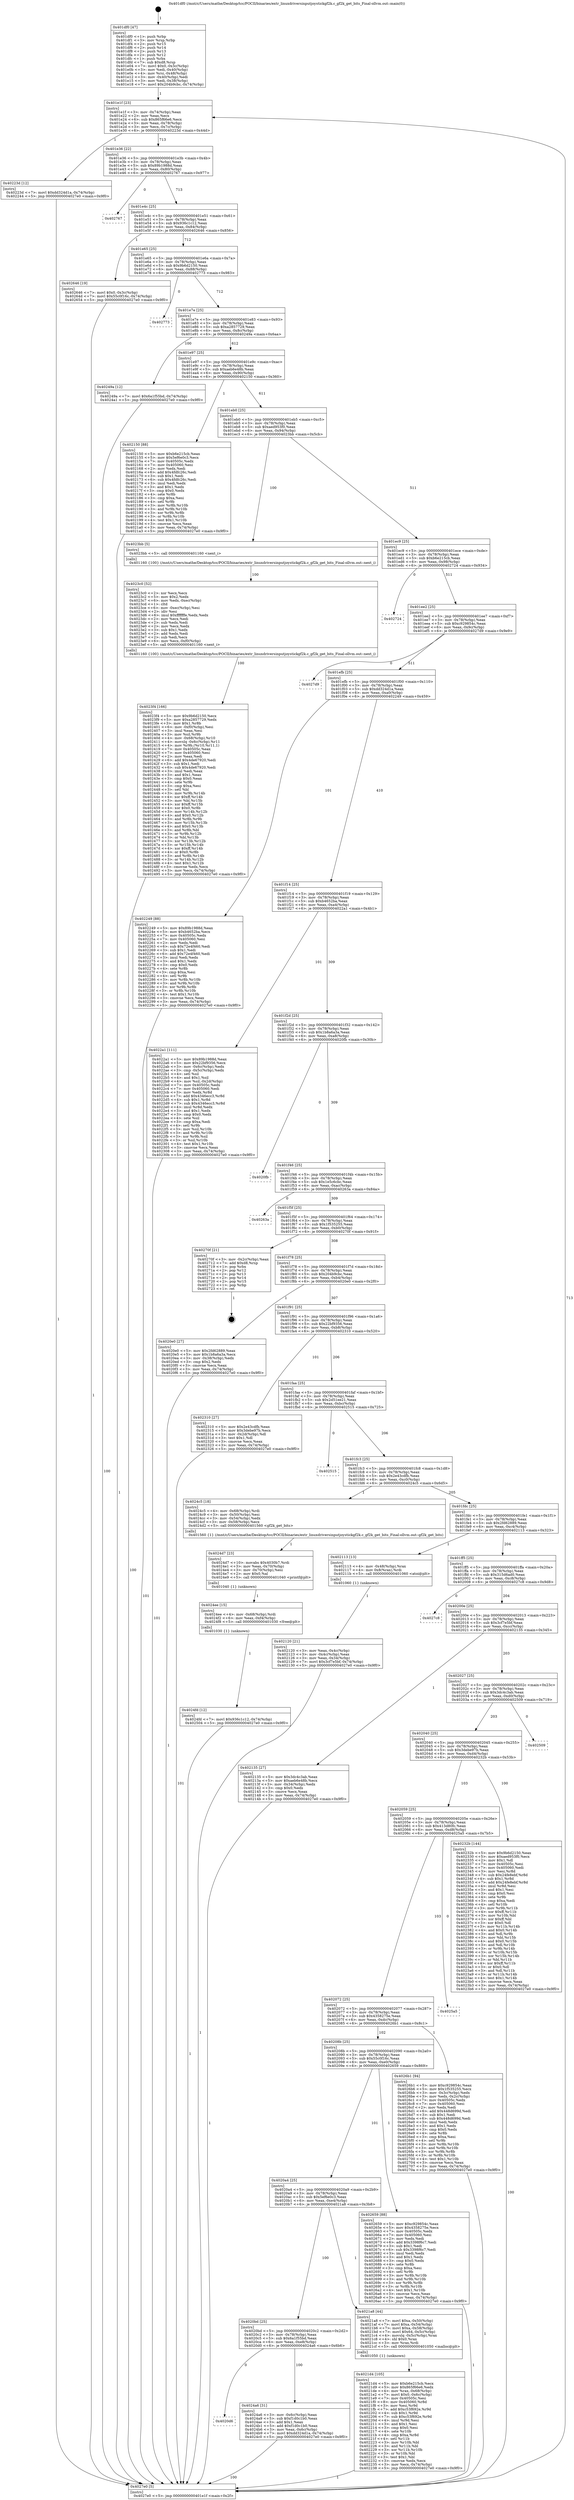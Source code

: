 digraph "0x401df0" {
  label = "0x401df0 (/mnt/c/Users/mathe/Desktop/tcc/POCII/binaries/extr_linuxdriversinputjoystickgf2k.c_gf2k_get_bits_Final-ollvm.out::main(0))"
  labelloc = "t"
  node[shape=record]

  Entry [label="",width=0.3,height=0.3,shape=circle,fillcolor=black,style=filled]
  "0x401e1f" [label="{
     0x401e1f [23]\l
     | [instrs]\l
     &nbsp;&nbsp;0x401e1f \<+3\>: mov -0x74(%rbp),%eax\l
     &nbsp;&nbsp;0x401e22 \<+2\>: mov %eax,%ecx\l
     &nbsp;&nbsp;0x401e24 \<+6\>: sub $0x865f66e6,%ecx\l
     &nbsp;&nbsp;0x401e2a \<+3\>: mov %eax,-0x78(%rbp)\l
     &nbsp;&nbsp;0x401e2d \<+3\>: mov %ecx,-0x7c(%rbp)\l
     &nbsp;&nbsp;0x401e30 \<+6\>: je 000000000040223d \<main+0x44d\>\l
  }"]
  "0x40223d" [label="{
     0x40223d [12]\l
     | [instrs]\l
     &nbsp;&nbsp;0x40223d \<+7\>: movl $0xdd324d1a,-0x74(%rbp)\l
     &nbsp;&nbsp;0x402244 \<+5\>: jmp 00000000004027e0 \<main+0x9f0\>\l
  }"]
  "0x401e36" [label="{
     0x401e36 [22]\l
     | [instrs]\l
     &nbsp;&nbsp;0x401e36 \<+5\>: jmp 0000000000401e3b \<main+0x4b\>\l
     &nbsp;&nbsp;0x401e3b \<+3\>: mov -0x78(%rbp),%eax\l
     &nbsp;&nbsp;0x401e3e \<+5\>: sub $0x89b1988d,%eax\l
     &nbsp;&nbsp;0x401e43 \<+3\>: mov %eax,-0x80(%rbp)\l
     &nbsp;&nbsp;0x401e46 \<+6\>: je 0000000000402767 \<main+0x977\>\l
  }"]
  Exit [label="",width=0.3,height=0.3,shape=circle,fillcolor=black,style=filled,peripheries=2]
  "0x402767" [label="{
     0x402767\l
  }", style=dashed]
  "0x401e4c" [label="{
     0x401e4c [25]\l
     | [instrs]\l
     &nbsp;&nbsp;0x401e4c \<+5\>: jmp 0000000000401e51 \<main+0x61\>\l
     &nbsp;&nbsp;0x401e51 \<+3\>: mov -0x78(%rbp),%eax\l
     &nbsp;&nbsp;0x401e54 \<+5\>: sub $0x936c1c12,%eax\l
     &nbsp;&nbsp;0x401e59 \<+6\>: mov %eax,-0x84(%rbp)\l
     &nbsp;&nbsp;0x401e5f \<+6\>: je 0000000000402646 \<main+0x856\>\l
  }"]
  "0x4024fd" [label="{
     0x4024fd [12]\l
     | [instrs]\l
     &nbsp;&nbsp;0x4024fd \<+7\>: movl $0x936c1c12,-0x74(%rbp)\l
     &nbsp;&nbsp;0x402504 \<+5\>: jmp 00000000004027e0 \<main+0x9f0\>\l
  }"]
  "0x402646" [label="{
     0x402646 [19]\l
     | [instrs]\l
     &nbsp;&nbsp;0x402646 \<+7\>: movl $0x0,-0x3c(%rbp)\l
     &nbsp;&nbsp;0x40264d \<+7\>: movl $0x55c0f16c,-0x74(%rbp)\l
     &nbsp;&nbsp;0x402654 \<+5\>: jmp 00000000004027e0 \<main+0x9f0\>\l
  }"]
  "0x401e65" [label="{
     0x401e65 [25]\l
     | [instrs]\l
     &nbsp;&nbsp;0x401e65 \<+5\>: jmp 0000000000401e6a \<main+0x7a\>\l
     &nbsp;&nbsp;0x401e6a \<+3\>: mov -0x78(%rbp),%eax\l
     &nbsp;&nbsp;0x401e6d \<+5\>: sub $0x9b6d2150,%eax\l
     &nbsp;&nbsp;0x401e72 \<+6\>: mov %eax,-0x88(%rbp)\l
     &nbsp;&nbsp;0x401e78 \<+6\>: je 0000000000402773 \<main+0x983\>\l
  }"]
  "0x4024ee" [label="{
     0x4024ee [15]\l
     | [instrs]\l
     &nbsp;&nbsp;0x4024ee \<+4\>: mov -0x68(%rbp),%rdi\l
     &nbsp;&nbsp;0x4024f2 \<+6\>: mov %eax,-0xf4(%rbp)\l
     &nbsp;&nbsp;0x4024f8 \<+5\>: call 0000000000401030 \<free@plt\>\l
     | [calls]\l
     &nbsp;&nbsp;0x401030 \{1\} (unknown)\l
  }"]
  "0x402773" [label="{
     0x402773\l
  }", style=dashed]
  "0x401e7e" [label="{
     0x401e7e [25]\l
     | [instrs]\l
     &nbsp;&nbsp;0x401e7e \<+5\>: jmp 0000000000401e83 \<main+0x93\>\l
     &nbsp;&nbsp;0x401e83 \<+3\>: mov -0x78(%rbp),%eax\l
     &nbsp;&nbsp;0x401e86 \<+5\>: sub $0xa2857729,%eax\l
     &nbsp;&nbsp;0x401e8b \<+6\>: mov %eax,-0x8c(%rbp)\l
     &nbsp;&nbsp;0x401e91 \<+6\>: je 000000000040249a \<main+0x6aa\>\l
  }"]
  "0x4024d7" [label="{
     0x4024d7 [23]\l
     | [instrs]\l
     &nbsp;&nbsp;0x4024d7 \<+10\>: movabs $0x4030b7,%rdi\l
     &nbsp;&nbsp;0x4024e1 \<+3\>: mov %eax,-0x70(%rbp)\l
     &nbsp;&nbsp;0x4024e4 \<+3\>: mov -0x70(%rbp),%esi\l
     &nbsp;&nbsp;0x4024e7 \<+2\>: mov $0x0,%al\l
     &nbsp;&nbsp;0x4024e9 \<+5\>: call 0000000000401040 \<printf@plt\>\l
     | [calls]\l
     &nbsp;&nbsp;0x401040 \{1\} (unknown)\l
  }"]
  "0x40249a" [label="{
     0x40249a [12]\l
     | [instrs]\l
     &nbsp;&nbsp;0x40249a \<+7\>: movl $0x6a1f55bd,-0x74(%rbp)\l
     &nbsp;&nbsp;0x4024a1 \<+5\>: jmp 00000000004027e0 \<main+0x9f0\>\l
  }"]
  "0x401e97" [label="{
     0x401e97 [25]\l
     | [instrs]\l
     &nbsp;&nbsp;0x401e97 \<+5\>: jmp 0000000000401e9c \<main+0xac\>\l
     &nbsp;&nbsp;0x401e9c \<+3\>: mov -0x78(%rbp),%eax\l
     &nbsp;&nbsp;0x401e9f \<+5\>: sub $0xaeb6e48b,%eax\l
     &nbsp;&nbsp;0x401ea4 \<+6\>: mov %eax,-0x90(%rbp)\l
     &nbsp;&nbsp;0x401eaa \<+6\>: je 0000000000402150 \<main+0x360\>\l
  }"]
  "0x4020d6" [label="{
     0x4020d6\l
  }", style=dashed]
  "0x402150" [label="{
     0x402150 [88]\l
     | [instrs]\l
     &nbsp;&nbsp;0x402150 \<+5\>: mov $0xb6e215cb,%eax\l
     &nbsp;&nbsp;0x402155 \<+5\>: mov $0x5ef6e0c3,%ecx\l
     &nbsp;&nbsp;0x40215a \<+7\>: mov 0x40505c,%edx\l
     &nbsp;&nbsp;0x402161 \<+7\>: mov 0x405060,%esi\l
     &nbsp;&nbsp;0x402168 \<+2\>: mov %edx,%edi\l
     &nbsp;&nbsp;0x40216a \<+6\>: add $0x4fdfc26c,%edi\l
     &nbsp;&nbsp;0x402170 \<+3\>: sub $0x1,%edi\l
     &nbsp;&nbsp;0x402173 \<+6\>: sub $0x4fdfc26c,%edi\l
     &nbsp;&nbsp;0x402179 \<+3\>: imul %edi,%edx\l
     &nbsp;&nbsp;0x40217c \<+3\>: and $0x1,%edx\l
     &nbsp;&nbsp;0x40217f \<+3\>: cmp $0x0,%edx\l
     &nbsp;&nbsp;0x402182 \<+4\>: sete %r8b\l
     &nbsp;&nbsp;0x402186 \<+3\>: cmp $0xa,%esi\l
     &nbsp;&nbsp;0x402189 \<+4\>: setl %r9b\l
     &nbsp;&nbsp;0x40218d \<+3\>: mov %r8b,%r10b\l
     &nbsp;&nbsp;0x402190 \<+3\>: and %r9b,%r10b\l
     &nbsp;&nbsp;0x402193 \<+3\>: xor %r9b,%r8b\l
     &nbsp;&nbsp;0x402196 \<+3\>: or %r8b,%r10b\l
     &nbsp;&nbsp;0x402199 \<+4\>: test $0x1,%r10b\l
     &nbsp;&nbsp;0x40219d \<+3\>: cmovne %ecx,%eax\l
     &nbsp;&nbsp;0x4021a0 \<+3\>: mov %eax,-0x74(%rbp)\l
     &nbsp;&nbsp;0x4021a3 \<+5\>: jmp 00000000004027e0 \<main+0x9f0\>\l
  }"]
  "0x401eb0" [label="{
     0x401eb0 [25]\l
     | [instrs]\l
     &nbsp;&nbsp;0x401eb0 \<+5\>: jmp 0000000000401eb5 \<main+0xc5\>\l
     &nbsp;&nbsp;0x401eb5 \<+3\>: mov -0x78(%rbp),%eax\l
     &nbsp;&nbsp;0x401eb8 \<+5\>: sub $0xaed953f0,%eax\l
     &nbsp;&nbsp;0x401ebd \<+6\>: mov %eax,-0x94(%rbp)\l
     &nbsp;&nbsp;0x401ec3 \<+6\>: je 00000000004023bb \<main+0x5cb\>\l
  }"]
  "0x4024a6" [label="{
     0x4024a6 [31]\l
     | [instrs]\l
     &nbsp;&nbsp;0x4024a6 \<+3\>: mov -0x6c(%rbp),%eax\l
     &nbsp;&nbsp;0x4024a9 \<+5\>: sub $0xf1d0c1b0,%eax\l
     &nbsp;&nbsp;0x4024ae \<+3\>: add $0x1,%eax\l
     &nbsp;&nbsp;0x4024b1 \<+5\>: add $0xf1d0c1b0,%eax\l
     &nbsp;&nbsp;0x4024b6 \<+3\>: mov %eax,-0x6c(%rbp)\l
     &nbsp;&nbsp;0x4024b9 \<+7\>: movl $0xdd324d1a,-0x74(%rbp)\l
     &nbsp;&nbsp;0x4024c0 \<+5\>: jmp 00000000004027e0 \<main+0x9f0\>\l
  }"]
  "0x4023bb" [label="{
     0x4023bb [5]\l
     | [instrs]\l
     &nbsp;&nbsp;0x4023bb \<+5\>: call 0000000000401160 \<next_i\>\l
     | [calls]\l
     &nbsp;&nbsp;0x401160 \{100\} (/mnt/c/Users/mathe/Desktop/tcc/POCII/binaries/extr_linuxdriversinputjoystickgf2k.c_gf2k_get_bits_Final-ollvm.out::next_i)\l
  }"]
  "0x401ec9" [label="{
     0x401ec9 [25]\l
     | [instrs]\l
     &nbsp;&nbsp;0x401ec9 \<+5\>: jmp 0000000000401ece \<main+0xde\>\l
     &nbsp;&nbsp;0x401ece \<+3\>: mov -0x78(%rbp),%eax\l
     &nbsp;&nbsp;0x401ed1 \<+5\>: sub $0xb6e215cb,%eax\l
     &nbsp;&nbsp;0x401ed6 \<+6\>: mov %eax,-0x98(%rbp)\l
     &nbsp;&nbsp;0x401edc \<+6\>: je 0000000000402724 \<main+0x934\>\l
  }"]
  "0x4023f4" [label="{
     0x4023f4 [166]\l
     | [instrs]\l
     &nbsp;&nbsp;0x4023f4 \<+5\>: mov $0x9b6d2150,%ecx\l
     &nbsp;&nbsp;0x4023f9 \<+5\>: mov $0xa2857729,%edx\l
     &nbsp;&nbsp;0x4023fe \<+3\>: mov $0x1,%r8b\l
     &nbsp;&nbsp;0x402401 \<+6\>: mov -0xf0(%rbp),%esi\l
     &nbsp;&nbsp;0x402407 \<+3\>: imul %eax,%esi\l
     &nbsp;&nbsp;0x40240a \<+3\>: mov %sil,%r9b\l
     &nbsp;&nbsp;0x40240d \<+4\>: mov -0x68(%rbp),%r10\l
     &nbsp;&nbsp;0x402411 \<+4\>: movslq -0x6c(%rbp),%r11\l
     &nbsp;&nbsp;0x402415 \<+4\>: mov %r9b,(%r10,%r11,1)\l
     &nbsp;&nbsp;0x402419 \<+7\>: mov 0x40505c,%eax\l
     &nbsp;&nbsp;0x402420 \<+7\>: mov 0x405060,%esi\l
     &nbsp;&nbsp;0x402427 \<+2\>: mov %eax,%edi\l
     &nbsp;&nbsp;0x402429 \<+6\>: add $0x4de67920,%edi\l
     &nbsp;&nbsp;0x40242f \<+3\>: sub $0x1,%edi\l
     &nbsp;&nbsp;0x402432 \<+6\>: sub $0x4de67920,%edi\l
     &nbsp;&nbsp;0x402438 \<+3\>: imul %edi,%eax\l
     &nbsp;&nbsp;0x40243b \<+3\>: and $0x1,%eax\l
     &nbsp;&nbsp;0x40243e \<+3\>: cmp $0x0,%eax\l
     &nbsp;&nbsp;0x402441 \<+4\>: sete %r9b\l
     &nbsp;&nbsp;0x402445 \<+3\>: cmp $0xa,%esi\l
     &nbsp;&nbsp;0x402448 \<+3\>: setl %bl\l
     &nbsp;&nbsp;0x40244b \<+3\>: mov %r9b,%r14b\l
     &nbsp;&nbsp;0x40244e \<+4\>: xor $0xff,%r14b\l
     &nbsp;&nbsp;0x402452 \<+3\>: mov %bl,%r15b\l
     &nbsp;&nbsp;0x402455 \<+4\>: xor $0xff,%r15b\l
     &nbsp;&nbsp;0x402459 \<+4\>: xor $0x0,%r8b\l
     &nbsp;&nbsp;0x40245d \<+3\>: mov %r14b,%r12b\l
     &nbsp;&nbsp;0x402460 \<+4\>: and $0x0,%r12b\l
     &nbsp;&nbsp;0x402464 \<+3\>: and %r8b,%r9b\l
     &nbsp;&nbsp;0x402467 \<+3\>: mov %r15b,%r13b\l
     &nbsp;&nbsp;0x40246a \<+4\>: and $0x0,%r13b\l
     &nbsp;&nbsp;0x40246e \<+3\>: and %r8b,%bl\l
     &nbsp;&nbsp;0x402471 \<+3\>: or %r9b,%r12b\l
     &nbsp;&nbsp;0x402474 \<+3\>: or %bl,%r13b\l
     &nbsp;&nbsp;0x402477 \<+3\>: xor %r13b,%r12b\l
     &nbsp;&nbsp;0x40247a \<+3\>: or %r15b,%r14b\l
     &nbsp;&nbsp;0x40247d \<+4\>: xor $0xff,%r14b\l
     &nbsp;&nbsp;0x402481 \<+4\>: or $0x0,%r8b\l
     &nbsp;&nbsp;0x402485 \<+3\>: and %r8b,%r14b\l
     &nbsp;&nbsp;0x402488 \<+3\>: or %r14b,%r12b\l
     &nbsp;&nbsp;0x40248b \<+4\>: test $0x1,%r12b\l
     &nbsp;&nbsp;0x40248f \<+3\>: cmovne %edx,%ecx\l
     &nbsp;&nbsp;0x402492 \<+3\>: mov %ecx,-0x74(%rbp)\l
     &nbsp;&nbsp;0x402495 \<+5\>: jmp 00000000004027e0 \<main+0x9f0\>\l
  }"]
  "0x402724" [label="{
     0x402724\l
  }", style=dashed]
  "0x401ee2" [label="{
     0x401ee2 [25]\l
     | [instrs]\l
     &nbsp;&nbsp;0x401ee2 \<+5\>: jmp 0000000000401ee7 \<main+0xf7\>\l
     &nbsp;&nbsp;0x401ee7 \<+3\>: mov -0x78(%rbp),%eax\l
     &nbsp;&nbsp;0x401eea \<+5\>: sub $0xc929854c,%eax\l
     &nbsp;&nbsp;0x401eef \<+6\>: mov %eax,-0x9c(%rbp)\l
     &nbsp;&nbsp;0x401ef5 \<+6\>: je 00000000004027d9 \<main+0x9e9\>\l
  }"]
  "0x4023c0" [label="{
     0x4023c0 [52]\l
     | [instrs]\l
     &nbsp;&nbsp;0x4023c0 \<+2\>: xor %ecx,%ecx\l
     &nbsp;&nbsp;0x4023c2 \<+5\>: mov $0x2,%edx\l
     &nbsp;&nbsp;0x4023c7 \<+6\>: mov %edx,-0xec(%rbp)\l
     &nbsp;&nbsp;0x4023cd \<+1\>: cltd\l
     &nbsp;&nbsp;0x4023ce \<+6\>: mov -0xec(%rbp),%esi\l
     &nbsp;&nbsp;0x4023d4 \<+2\>: idiv %esi\l
     &nbsp;&nbsp;0x4023d6 \<+6\>: imul $0xfffffffe,%edx,%edx\l
     &nbsp;&nbsp;0x4023dc \<+2\>: mov %ecx,%edi\l
     &nbsp;&nbsp;0x4023de \<+2\>: sub %edx,%edi\l
     &nbsp;&nbsp;0x4023e0 \<+2\>: mov %ecx,%edx\l
     &nbsp;&nbsp;0x4023e2 \<+3\>: sub $0x1,%edx\l
     &nbsp;&nbsp;0x4023e5 \<+2\>: add %edx,%edi\l
     &nbsp;&nbsp;0x4023e7 \<+2\>: sub %edi,%ecx\l
     &nbsp;&nbsp;0x4023e9 \<+6\>: mov %ecx,-0xf0(%rbp)\l
     &nbsp;&nbsp;0x4023ef \<+5\>: call 0000000000401160 \<next_i\>\l
     | [calls]\l
     &nbsp;&nbsp;0x401160 \{100\} (/mnt/c/Users/mathe/Desktop/tcc/POCII/binaries/extr_linuxdriversinputjoystickgf2k.c_gf2k_get_bits_Final-ollvm.out::next_i)\l
  }"]
  "0x4027d9" [label="{
     0x4027d9\l
  }", style=dashed]
  "0x401efb" [label="{
     0x401efb [25]\l
     | [instrs]\l
     &nbsp;&nbsp;0x401efb \<+5\>: jmp 0000000000401f00 \<main+0x110\>\l
     &nbsp;&nbsp;0x401f00 \<+3\>: mov -0x78(%rbp),%eax\l
     &nbsp;&nbsp;0x401f03 \<+5\>: sub $0xdd324d1a,%eax\l
     &nbsp;&nbsp;0x401f08 \<+6\>: mov %eax,-0xa0(%rbp)\l
     &nbsp;&nbsp;0x401f0e \<+6\>: je 0000000000402249 \<main+0x459\>\l
  }"]
  "0x4021d4" [label="{
     0x4021d4 [105]\l
     | [instrs]\l
     &nbsp;&nbsp;0x4021d4 \<+5\>: mov $0xb6e215cb,%ecx\l
     &nbsp;&nbsp;0x4021d9 \<+5\>: mov $0x865f66e6,%edx\l
     &nbsp;&nbsp;0x4021de \<+4\>: mov %rax,-0x68(%rbp)\l
     &nbsp;&nbsp;0x4021e2 \<+7\>: movl $0x0,-0x6c(%rbp)\l
     &nbsp;&nbsp;0x4021e9 \<+7\>: mov 0x40505c,%esi\l
     &nbsp;&nbsp;0x4021f0 \<+8\>: mov 0x405060,%r8d\l
     &nbsp;&nbsp;0x4021f8 \<+3\>: mov %esi,%r9d\l
     &nbsp;&nbsp;0x4021fb \<+7\>: add $0xc53f692e,%r9d\l
     &nbsp;&nbsp;0x402202 \<+4\>: sub $0x1,%r9d\l
     &nbsp;&nbsp;0x402206 \<+7\>: sub $0xc53f692e,%r9d\l
     &nbsp;&nbsp;0x40220d \<+4\>: imul %r9d,%esi\l
     &nbsp;&nbsp;0x402211 \<+3\>: and $0x1,%esi\l
     &nbsp;&nbsp;0x402214 \<+3\>: cmp $0x0,%esi\l
     &nbsp;&nbsp;0x402217 \<+4\>: sete %r10b\l
     &nbsp;&nbsp;0x40221b \<+4\>: cmp $0xa,%r8d\l
     &nbsp;&nbsp;0x40221f \<+4\>: setl %r11b\l
     &nbsp;&nbsp;0x402223 \<+3\>: mov %r10b,%bl\l
     &nbsp;&nbsp;0x402226 \<+3\>: and %r11b,%bl\l
     &nbsp;&nbsp;0x402229 \<+3\>: xor %r11b,%r10b\l
     &nbsp;&nbsp;0x40222c \<+3\>: or %r10b,%bl\l
     &nbsp;&nbsp;0x40222f \<+3\>: test $0x1,%bl\l
     &nbsp;&nbsp;0x402232 \<+3\>: cmovne %edx,%ecx\l
     &nbsp;&nbsp;0x402235 \<+3\>: mov %ecx,-0x74(%rbp)\l
     &nbsp;&nbsp;0x402238 \<+5\>: jmp 00000000004027e0 \<main+0x9f0\>\l
  }"]
  "0x402249" [label="{
     0x402249 [88]\l
     | [instrs]\l
     &nbsp;&nbsp;0x402249 \<+5\>: mov $0x89b1988d,%eax\l
     &nbsp;&nbsp;0x40224e \<+5\>: mov $0xb4652ba,%ecx\l
     &nbsp;&nbsp;0x402253 \<+7\>: mov 0x40505c,%edx\l
     &nbsp;&nbsp;0x40225a \<+7\>: mov 0x405060,%esi\l
     &nbsp;&nbsp;0x402261 \<+2\>: mov %edx,%edi\l
     &nbsp;&nbsp;0x402263 \<+6\>: sub $0x72e4f460,%edi\l
     &nbsp;&nbsp;0x402269 \<+3\>: sub $0x1,%edi\l
     &nbsp;&nbsp;0x40226c \<+6\>: add $0x72e4f460,%edi\l
     &nbsp;&nbsp;0x402272 \<+3\>: imul %edi,%edx\l
     &nbsp;&nbsp;0x402275 \<+3\>: and $0x1,%edx\l
     &nbsp;&nbsp;0x402278 \<+3\>: cmp $0x0,%edx\l
     &nbsp;&nbsp;0x40227b \<+4\>: sete %r8b\l
     &nbsp;&nbsp;0x40227f \<+3\>: cmp $0xa,%esi\l
     &nbsp;&nbsp;0x402282 \<+4\>: setl %r9b\l
     &nbsp;&nbsp;0x402286 \<+3\>: mov %r8b,%r10b\l
     &nbsp;&nbsp;0x402289 \<+3\>: and %r9b,%r10b\l
     &nbsp;&nbsp;0x40228c \<+3\>: xor %r9b,%r8b\l
     &nbsp;&nbsp;0x40228f \<+3\>: or %r8b,%r10b\l
     &nbsp;&nbsp;0x402292 \<+4\>: test $0x1,%r10b\l
     &nbsp;&nbsp;0x402296 \<+3\>: cmovne %ecx,%eax\l
     &nbsp;&nbsp;0x402299 \<+3\>: mov %eax,-0x74(%rbp)\l
     &nbsp;&nbsp;0x40229c \<+5\>: jmp 00000000004027e0 \<main+0x9f0\>\l
  }"]
  "0x401f14" [label="{
     0x401f14 [25]\l
     | [instrs]\l
     &nbsp;&nbsp;0x401f14 \<+5\>: jmp 0000000000401f19 \<main+0x129\>\l
     &nbsp;&nbsp;0x401f19 \<+3\>: mov -0x78(%rbp),%eax\l
     &nbsp;&nbsp;0x401f1c \<+5\>: sub $0xb4652ba,%eax\l
     &nbsp;&nbsp;0x401f21 \<+6\>: mov %eax,-0xa4(%rbp)\l
     &nbsp;&nbsp;0x401f27 \<+6\>: je 00000000004022a1 \<main+0x4b1\>\l
  }"]
  "0x4020bd" [label="{
     0x4020bd [25]\l
     | [instrs]\l
     &nbsp;&nbsp;0x4020bd \<+5\>: jmp 00000000004020c2 \<main+0x2d2\>\l
     &nbsp;&nbsp;0x4020c2 \<+3\>: mov -0x78(%rbp),%eax\l
     &nbsp;&nbsp;0x4020c5 \<+5\>: sub $0x6a1f55bd,%eax\l
     &nbsp;&nbsp;0x4020ca \<+6\>: mov %eax,-0xe8(%rbp)\l
     &nbsp;&nbsp;0x4020d0 \<+6\>: je 00000000004024a6 \<main+0x6b6\>\l
  }"]
  "0x4022a1" [label="{
     0x4022a1 [111]\l
     | [instrs]\l
     &nbsp;&nbsp;0x4022a1 \<+5\>: mov $0x89b1988d,%eax\l
     &nbsp;&nbsp;0x4022a6 \<+5\>: mov $0x22bf9356,%ecx\l
     &nbsp;&nbsp;0x4022ab \<+3\>: mov -0x6c(%rbp),%edx\l
     &nbsp;&nbsp;0x4022ae \<+3\>: cmp -0x5c(%rbp),%edx\l
     &nbsp;&nbsp;0x4022b1 \<+4\>: setl %sil\l
     &nbsp;&nbsp;0x4022b5 \<+4\>: and $0x1,%sil\l
     &nbsp;&nbsp;0x4022b9 \<+4\>: mov %sil,-0x2d(%rbp)\l
     &nbsp;&nbsp;0x4022bd \<+7\>: mov 0x40505c,%edx\l
     &nbsp;&nbsp;0x4022c4 \<+7\>: mov 0x405060,%edi\l
     &nbsp;&nbsp;0x4022cb \<+3\>: mov %edx,%r8d\l
     &nbsp;&nbsp;0x4022ce \<+7\>: add $0x4346ecc3,%r8d\l
     &nbsp;&nbsp;0x4022d5 \<+4\>: sub $0x1,%r8d\l
     &nbsp;&nbsp;0x4022d9 \<+7\>: sub $0x4346ecc3,%r8d\l
     &nbsp;&nbsp;0x4022e0 \<+4\>: imul %r8d,%edx\l
     &nbsp;&nbsp;0x4022e4 \<+3\>: and $0x1,%edx\l
     &nbsp;&nbsp;0x4022e7 \<+3\>: cmp $0x0,%edx\l
     &nbsp;&nbsp;0x4022ea \<+4\>: sete %sil\l
     &nbsp;&nbsp;0x4022ee \<+3\>: cmp $0xa,%edi\l
     &nbsp;&nbsp;0x4022f1 \<+4\>: setl %r9b\l
     &nbsp;&nbsp;0x4022f5 \<+3\>: mov %sil,%r10b\l
     &nbsp;&nbsp;0x4022f8 \<+3\>: and %r9b,%r10b\l
     &nbsp;&nbsp;0x4022fb \<+3\>: xor %r9b,%sil\l
     &nbsp;&nbsp;0x4022fe \<+3\>: or %sil,%r10b\l
     &nbsp;&nbsp;0x402301 \<+4\>: test $0x1,%r10b\l
     &nbsp;&nbsp;0x402305 \<+3\>: cmovne %ecx,%eax\l
     &nbsp;&nbsp;0x402308 \<+3\>: mov %eax,-0x74(%rbp)\l
     &nbsp;&nbsp;0x40230b \<+5\>: jmp 00000000004027e0 \<main+0x9f0\>\l
  }"]
  "0x401f2d" [label="{
     0x401f2d [25]\l
     | [instrs]\l
     &nbsp;&nbsp;0x401f2d \<+5\>: jmp 0000000000401f32 \<main+0x142\>\l
     &nbsp;&nbsp;0x401f32 \<+3\>: mov -0x78(%rbp),%eax\l
     &nbsp;&nbsp;0x401f35 \<+5\>: sub $0x1b8a6a3a,%eax\l
     &nbsp;&nbsp;0x401f3a \<+6\>: mov %eax,-0xa8(%rbp)\l
     &nbsp;&nbsp;0x401f40 \<+6\>: je 00000000004020fb \<main+0x30b\>\l
  }"]
  "0x4021a8" [label="{
     0x4021a8 [44]\l
     | [instrs]\l
     &nbsp;&nbsp;0x4021a8 \<+7\>: movl $0xa,-0x50(%rbp)\l
     &nbsp;&nbsp;0x4021af \<+7\>: movl $0xa,-0x54(%rbp)\l
     &nbsp;&nbsp;0x4021b6 \<+7\>: movl $0xa,-0x58(%rbp)\l
     &nbsp;&nbsp;0x4021bd \<+7\>: movl $0x64,-0x5c(%rbp)\l
     &nbsp;&nbsp;0x4021c4 \<+4\>: movslq -0x5c(%rbp),%rax\l
     &nbsp;&nbsp;0x4021c8 \<+4\>: shl $0x0,%rax\l
     &nbsp;&nbsp;0x4021cc \<+3\>: mov %rax,%rdi\l
     &nbsp;&nbsp;0x4021cf \<+5\>: call 0000000000401050 \<malloc@plt\>\l
     | [calls]\l
     &nbsp;&nbsp;0x401050 \{1\} (unknown)\l
  }"]
  "0x4020fb" [label="{
     0x4020fb\l
  }", style=dashed]
  "0x401f46" [label="{
     0x401f46 [25]\l
     | [instrs]\l
     &nbsp;&nbsp;0x401f46 \<+5\>: jmp 0000000000401f4b \<main+0x15b\>\l
     &nbsp;&nbsp;0x401f4b \<+3\>: mov -0x78(%rbp),%eax\l
     &nbsp;&nbsp;0x401f4e \<+5\>: sub $0x1e5c6cbc,%eax\l
     &nbsp;&nbsp;0x401f53 \<+6\>: mov %eax,-0xac(%rbp)\l
     &nbsp;&nbsp;0x401f59 \<+6\>: je 000000000040263a \<main+0x84a\>\l
  }"]
  "0x4020a4" [label="{
     0x4020a4 [25]\l
     | [instrs]\l
     &nbsp;&nbsp;0x4020a4 \<+5\>: jmp 00000000004020a9 \<main+0x2b9\>\l
     &nbsp;&nbsp;0x4020a9 \<+3\>: mov -0x78(%rbp),%eax\l
     &nbsp;&nbsp;0x4020ac \<+5\>: sub $0x5ef6e0c3,%eax\l
     &nbsp;&nbsp;0x4020b1 \<+6\>: mov %eax,-0xe4(%rbp)\l
     &nbsp;&nbsp;0x4020b7 \<+6\>: je 00000000004021a8 \<main+0x3b8\>\l
  }"]
  "0x40263a" [label="{
     0x40263a\l
  }", style=dashed]
  "0x401f5f" [label="{
     0x401f5f [25]\l
     | [instrs]\l
     &nbsp;&nbsp;0x401f5f \<+5\>: jmp 0000000000401f64 \<main+0x174\>\l
     &nbsp;&nbsp;0x401f64 \<+3\>: mov -0x78(%rbp),%eax\l
     &nbsp;&nbsp;0x401f67 \<+5\>: sub $0x1f535255,%eax\l
     &nbsp;&nbsp;0x401f6c \<+6\>: mov %eax,-0xb0(%rbp)\l
     &nbsp;&nbsp;0x401f72 \<+6\>: je 000000000040270f \<main+0x91f\>\l
  }"]
  "0x402659" [label="{
     0x402659 [88]\l
     | [instrs]\l
     &nbsp;&nbsp;0x402659 \<+5\>: mov $0xc929854c,%eax\l
     &nbsp;&nbsp;0x40265e \<+5\>: mov $0x4358275e,%ecx\l
     &nbsp;&nbsp;0x402663 \<+7\>: mov 0x40505c,%edx\l
     &nbsp;&nbsp;0x40266a \<+7\>: mov 0x405060,%esi\l
     &nbsp;&nbsp;0x402671 \<+2\>: mov %edx,%edi\l
     &nbsp;&nbsp;0x402673 \<+6\>: add $0x3398f6c7,%edi\l
     &nbsp;&nbsp;0x402679 \<+3\>: sub $0x1,%edi\l
     &nbsp;&nbsp;0x40267c \<+6\>: sub $0x3398f6c7,%edi\l
     &nbsp;&nbsp;0x402682 \<+3\>: imul %edi,%edx\l
     &nbsp;&nbsp;0x402685 \<+3\>: and $0x1,%edx\l
     &nbsp;&nbsp;0x402688 \<+3\>: cmp $0x0,%edx\l
     &nbsp;&nbsp;0x40268b \<+4\>: sete %r8b\l
     &nbsp;&nbsp;0x40268f \<+3\>: cmp $0xa,%esi\l
     &nbsp;&nbsp;0x402692 \<+4\>: setl %r9b\l
     &nbsp;&nbsp;0x402696 \<+3\>: mov %r8b,%r10b\l
     &nbsp;&nbsp;0x402699 \<+3\>: and %r9b,%r10b\l
     &nbsp;&nbsp;0x40269c \<+3\>: xor %r9b,%r8b\l
     &nbsp;&nbsp;0x40269f \<+3\>: or %r8b,%r10b\l
     &nbsp;&nbsp;0x4026a2 \<+4\>: test $0x1,%r10b\l
     &nbsp;&nbsp;0x4026a6 \<+3\>: cmovne %ecx,%eax\l
     &nbsp;&nbsp;0x4026a9 \<+3\>: mov %eax,-0x74(%rbp)\l
     &nbsp;&nbsp;0x4026ac \<+5\>: jmp 00000000004027e0 \<main+0x9f0\>\l
  }"]
  "0x40270f" [label="{
     0x40270f [21]\l
     | [instrs]\l
     &nbsp;&nbsp;0x40270f \<+3\>: mov -0x2c(%rbp),%eax\l
     &nbsp;&nbsp;0x402712 \<+7\>: add $0xd8,%rsp\l
     &nbsp;&nbsp;0x402719 \<+1\>: pop %rbx\l
     &nbsp;&nbsp;0x40271a \<+2\>: pop %r12\l
     &nbsp;&nbsp;0x40271c \<+2\>: pop %r13\l
     &nbsp;&nbsp;0x40271e \<+2\>: pop %r14\l
     &nbsp;&nbsp;0x402720 \<+2\>: pop %r15\l
     &nbsp;&nbsp;0x402722 \<+1\>: pop %rbp\l
     &nbsp;&nbsp;0x402723 \<+1\>: ret\l
  }"]
  "0x401f78" [label="{
     0x401f78 [25]\l
     | [instrs]\l
     &nbsp;&nbsp;0x401f78 \<+5\>: jmp 0000000000401f7d \<main+0x18d\>\l
     &nbsp;&nbsp;0x401f7d \<+3\>: mov -0x78(%rbp),%eax\l
     &nbsp;&nbsp;0x401f80 \<+5\>: sub $0x204b9cbc,%eax\l
     &nbsp;&nbsp;0x401f85 \<+6\>: mov %eax,-0xb4(%rbp)\l
     &nbsp;&nbsp;0x401f8b \<+6\>: je 00000000004020e0 \<main+0x2f0\>\l
  }"]
  "0x40208b" [label="{
     0x40208b [25]\l
     | [instrs]\l
     &nbsp;&nbsp;0x40208b \<+5\>: jmp 0000000000402090 \<main+0x2a0\>\l
     &nbsp;&nbsp;0x402090 \<+3\>: mov -0x78(%rbp),%eax\l
     &nbsp;&nbsp;0x402093 \<+5\>: sub $0x55c0f16c,%eax\l
     &nbsp;&nbsp;0x402098 \<+6\>: mov %eax,-0xe0(%rbp)\l
     &nbsp;&nbsp;0x40209e \<+6\>: je 0000000000402659 \<main+0x869\>\l
  }"]
  "0x4020e0" [label="{
     0x4020e0 [27]\l
     | [instrs]\l
     &nbsp;&nbsp;0x4020e0 \<+5\>: mov $0x2fd62889,%eax\l
     &nbsp;&nbsp;0x4020e5 \<+5\>: mov $0x1b8a6a3a,%ecx\l
     &nbsp;&nbsp;0x4020ea \<+3\>: mov -0x38(%rbp),%edx\l
     &nbsp;&nbsp;0x4020ed \<+3\>: cmp $0x2,%edx\l
     &nbsp;&nbsp;0x4020f0 \<+3\>: cmovne %ecx,%eax\l
     &nbsp;&nbsp;0x4020f3 \<+3\>: mov %eax,-0x74(%rbp)\l
     &nbsp;&nbsp;0x4020f6 \<+5\>: jmp 00000000004027e0 \<main+0x9f0\>\l
  }"]
  "0x401f91" [label="{
     0x401f91 [25]\l
     | [instrs]\l
     &nbsp;&nbsp;0x401f91 \<+5\>: jmp 0000000000401f96 \<main+0x1a6\>\l
     &nbsp;&nbsp;0x401f96 \<+3\>: mov -0x78(%rbp),%eax\l
     &nbsp;&nbsp;0x401f99 \<+5\>: sub $0x22bf9356,%eax\l
     &nbsp;&nbsp;0x401f9e \<+6\>: mov %eax,-0xb8(%rbp)\l
     &nbsp;&nbsp;0x401fa4 \<+6\>: je 0000000000402310 \<main+0x520\>\l
  }"]
  "0x4027e0" [label="{
     0x4027e0 [5]\l
     | [instrs]\l
     &nbsp;&nbsp;0x4027e0 \<+5\>: jmp 0000000000401e1f \<main+0x2f\>\l
  }"]
  "0x401df0" [label="{
     0x401df0 [47]\l
     | [instrs]\l
     &nbsp;&nbsp;0x401df0 \<+1\>: push %rbp\l
     &nbsp;&nbsp;0x401df1 \<+3\>: mov %rsp,%rbp\l
     &nbsp;&nbsp;0x401df4 \<+2\>: push %r15\l
     &nbsp;&nbsp;0x401df6 \<+2\>: push %r14\l
     &nbsp;&nbsp;0x401df8 \<+2\>: push %r13\l
     &nbsp;&nbsp;0x401dfa \<+2\>: push %r12\l
     &nbsp;&nbsp;0x401dfc \<+1\>: push %rbx\l
     &nbsp;&nbsp;0x401dfd \<+7\>: sub $0xd8,%rsp\l
     &nbsp;&nbsp;0x401e04 \<+7\>: movl $0x0,-0x3c(%rbp)\l
     &nbsp;&nbsp;0x401e0b \<+3\>: mov %edi,-0x40(%rbp)\l
     &nbsp;&nbsp;0x401e0e \<+4\>: mov %rsi,-0x48(%rbp)\l
     &nbsp;&nbsp;0x401e12 \<+3\>: mov -0x40(%rbp),%edi\l
     &nbsp;&nbsp;0x401e15 \<+3\>: mov %edi,-0x38(%rbp)\l
     &nbsp;&nbsp;0x401e18 \<+7\>: movl $0x204b9cbc,-0x74(%rbp)\l
  }"]
  "0x4026b1" [label="{
     0x4026b1 [94]\l
     | [instrs]\l
     &nbsp;&nbsp;0x4026b1 \<+5\>: mov $0xc929854c,%eax\l
     &nbsp;&nbsp;0x4026b6 \<+5\>: mov $0x1f535255,%ecx\l
     &nbsp;&nbsp;0x4026bb \<+3\>: mov -0x3c(%rbp),%edx\l
     &nbsp;&nbsp;0x4026be \<+3\>: mov %edx,-0x2c(%rbp)\l
     &nbsp;&nbsp;0x4026c1 \<+7\>: mov 0x40505c,%edx\l
     &nbsp;&nbsp;0x4026c8 \<+7\>: mov 0x405060,%esi\l
     &nbsp;&nbsp;0x4026cf \<+2\>: mov %edx,%edi\l
     &nbsp;&nbsp;0x4026d1 \<+6\>: add $0x448d699d,%edi\l
     &nbsp;&nbsp;0x4026d7 \<+3\>: sub $0x1,%edi\l
     &nbsp;&nbsp;0x4026da \<+6\>: sub $0x448d699d,%edi\l
     &nbsp;&nbsp;0x4026e0 \<+3\>: imul %edi,%edx\l
     &nbsp;&nbsp;0x4026e3 \<+3\>: and $0x1,%edx\l
     &nbsp;&nbsp;0x4026e6 \<+3\>: cmp $0x0,%edx\l
     &nbsp;&nbsp;0x4026e9 \<+4\>: sete %r8b\l
     &nbsp;&nbsp;0x4026ed \<+3\>: cmp $0xa,%esi\l
     &nbsp;&nbsp;0x4026f0 \<+4\>: setl %r9b\l
     &nbsp;&nbsp;0x4026f4 \<+3\>: mov %r8b,%r10b\l
     &nbsp;&nbsp;0x4026f7 \<+3\>: and %r9b,%r10b\l
     &nbsp;&nbsp;0x4026fa \<+3\>: xor %r9b,%r8b\l
     &nbsp;&nbsp;0x4026fd \<+3\>: or %r8b,%r10b\l
     &nbsp;&nbsp;0x402700 \<+4\>: test $0x1,%r10b\l
     &nbsp;&nbsp;0x402704 \<+3\>: cmovne %ecx,%eax\l
     &nbsp;&nbsp;0x402707 \<+3\>: mov %eax,-0x74(%rbp)\l
     &nbsp;&nbsp;0x40270a \<+5\>: jmp 00000000004027e0 \<main+0x9f0\>\l
  }"]
  "0x402310" [label="{
     0x402310 [27]\l
     | [instrs]\l
     &nbsp;&nbsp;0x402310 \<+5\>: mov $0x2e43cdfb,%eax\l
     &nbsp;&nbsp;0x402315 \<+5\>: mov $0x3debe97b,%ecx\l
     &nbsp;&nbsp;0x40231a \<+3\>: mov -0x2d(%rbp),%dl\l
     &nbsp;&nbsp;0x40231d \<+3\>: test $0x1,%dl\l
     &nbsp;&nbsp;0x402320 \<+3\>: cmovne %ecx,%eax\l
     &nbsp;&nbsp;0x402323 \<+3\>: mov %eax,-0x74(%rbp)\l
     &nbsp;&nbsp;0x402326 \<+5\>: jmp 00000000004027e0 \<main+0x9f0\>\l
  }"]
  "0x401faa" [label="{
     0x401faa [25]\l
     | [instrs]\l
     &nbsp;&nbsp;0x401faa \<+5\>: jmp 0000000000401faf \<main+0x1bf\>\l
     &nbsp;&nbsp;0x401faf \<+3\>: mov -0x78(%rbp),%eax\l
     &nbsp;&nbsp;0x401fb2 \<+5\>: sub $0x2d51ee21,%eax\l
     &nbsp;&nbsp;0x401fb7 \<+6\>: mov %eax,-0xbc(%rbp)\l
     &nbsp;&nbsp;0x401fbd \<+6\>: je 0000000000402515 \<main+0x725\>\l
  }"]
  "0x402072" [label="{
     0x402072 [25]\l
     | [instrs]\l
     &nbsp;&nbsp;0x402072 \<+5\>: jmp 0000000000402077 \<main+0x287\>\l
     &nbsp;&nbsp;0x402077 \<+3\>: mov -0x78(%rbp),%eax\l
     &nbsp;&nbsp;0x40207a \<+5\>: sub $0x4358275e,%eax\l
     &nbsp;&nbsp;0x40207f \<+6\>: mov %eax,-0xdc(%rbp)\l
     &nbsp;&nbsp;0x402085 \<+6\>: je 00000000004026b1 \<main+0x8c1\>\l
  }"]
  "0x402515" [label="{
     0x402515\l
  }", style=dashed]
  "0x401fc3" [label="{
     0x401fc3 [25]\l
     | [instrs]\l
     &nbsp;&nbsp;0x401fc3 \<+5\>: jmp 0000000000401fc8 \<main+0x1d8\>\l
     &nbsp;&nbsp;0x401fc8 \<+3\>: mov -0x78(%rbp),%eax\l
     &nbsp;&nbsp;0x401fcb \<+5\>: sub $0x2e43cdfb,%eax\l
     &nbsp;&nbsp;0x401fd0 \<+6\>: mov %eax,-0xc0(%rbp)\l
     &nbsp;&nbsp;0x401fd6 \<+6\>: je 00000000004024c5 \<main+0x6d5\>\l
  }"]
  "0x4025a5" [label="{
     0x4025a5\l
  }", style=dashed]
  "0x4024c5" [label="{
     0x4024c5 [18]\l
     | [instrs]\l
     &nbsp;&nbsp;0x4024c5 \<+4\>: mov -0x68(%rbp),%rdi\l
     &nbsp;&nbsp;0x4024c9 \<+3\>: mov -0x50(%rbp),%esi\l
     &nbsp;&nbsp;0x4024cc \<+3\>: mov -0x54(%rbp),%edx\l
     &nbsp;&nbsp;0x4024cf \<+3\>: mov -0x58(%rbp),%ecx\l
     &nbsp;&nbsp;0x4024d2 \<+5\>: call 0000000000401560 \<gf2k_get_bits\>\l
     | [calls]\l
     &nbsp;&nbsp;0x401560 \{1\} (/mnt/c/Users/mathe/Desktop/tcc/POCII/binaries/extr_linuxdriversinputjoystickgf2k.c_gf2k_get_bits_Final-ollvm.out::gf2k_get_bits)\l
  }"]
  "0x401fdc" [label="{
     0x401fdc [25]\l
     | [instrs]\l
     &nbsp;&nbsp;0x401fdc \<+5\>: jmp 0000000000401fe1 \<main+0x1f1\>\l
     &nbsp;&nbsp;0x401fe1 \<+3\>: mov -0x78(%rbp),%eax\l
     &nbsp;&nbsp;0x401fe4 \<+5\>: sub $0x2fd62889,%eax\l
     &nbsp;&nbsp;0x401fe9 \<+6\>: mov %eax,-0xc4(%rbp)\l
     &nbsp;&nbsp;0x401fef \<+6\>: je 0000000000402113 \<main+0x323\>\l
  }"]
  "0x402059" [label="{
     0x402059 [25]\l
     | [instrs]\l
     &nbsp;&nbsp;0x402059 \<+5\>: jmp 000000000040205e \<main+0x26e\>\l
     &nbsp;&nbsp;0x40205e \<+3\>: mov -0x78(%rbp),%eax\l
     &nbsp;&nbsp;0x402061 \<+5\>: sub $0x413d80fc,%eax\l
     &nbsp;&nbsp;0x402066 \<+6\>: mov %eax,-0xd8(%rbp)\l
     &nbsp;&nbsp;0x40206c \<+6\>: je 00000000004025a5 \<main+0x7b5\>\l
  }"]
  "0x402113" [label="{
     0x402113 [13]\l
     | [instrs]\l
     &nbsp;&nbsp;0x402113 \<+4\>: mov -0x48(%rbp),%rax\l
     &nbsp;&nbsp;0x402117 \<+4\>: mov 0x8(%rax),%rdi\l
     &nbsp;&nbsp;0x40211b \<+5\>: call 0000000000401060 \<atoi@plt\>\l
     | [calls]\l
     &nbsp;&nbsp;0x401060 \{1\} (unknown)\l
  }"]
  "0x401ff5" [label="{
     0x401ff5 [25]\l
     | [instrs]\l
     &nbsp;&nbsp;0x401ff5 \<+5\>: jmp 0000000000401ffa \<main+0x20a\>\l
     &nbsp;&nbsp;0x401ffa \<+3\>: mov -0x78(%rbp),%eax\l
     &nbsp;&nbsp;0x401ffd \<+5\>: sub $0x315d6ad0,%eax\l
     &nbsp;&nbsp;0x402002 \<+6\>: mov %eax,-0xc8(%rbp)\l
     &nbsp;&nbsp;0x402008 \<+6\>: je 00000000004027c8 \<main+0x9d8\>\l
  }"]
  "0x402120" [label="{
     0x402120 [21]\l
     | [instrs]\l
     &nbsp;&nbsp;0x402120 \<+3\>: mov %eax,-0x4c(%rbp)\l
     &nbsp;&nbsp;0x402123 \<+3\>: mov -0x4c(%rbp),%eax\l
     &nbsp;&nbsp;0x402126 \<+3\>: mov %eax,-0x34(%rbp)\l
     &nbsp;&nbsp;0x402129 \<+7\>: movl $0x3cf7e5bf,-0x74(%rbp)\l
     &nbsp;&nbsp;0x402130 \<+5\>: jmp 00000000004027e0 \<main+0x9f0\>\l
  }"]
  "0x40232b" [label="{
     0x40232b [144]\l
     | [instrs]\l
     &nbsp;&nbsp;0x40232b \<+5\>: mov $0x9b6d2150,%eax\l
     &nbsp;&nbsp;0x402330 \<+5\>: mov $0xaed953f0,%ecx\l
     &nbsp;&nbsp;0x402335 \<+2\>: mov $0x1,%dl\l
     &nbsp;&nbsp;0x402337 \<+7\>: mov 0x40505c,%esi\l
     &nbsp;&nbsp;0x40233e \<+7\>: mov 0x405060,%edi\l
     &nbsp;&nbsp;0x402345 \<+3\>: mov %esi,%r8d\l
     &nbsp;&nbsp;0x402348 \<+7\>: sub $0x24fe8ebf,%r8d\l
     &nbsp;&nbsp;0x40234f \<+4\>: sub $0x1,%r8d\l
     &nbsp;&nbsp;0x402353 \<+7\>: add $0x24fe8ebf,%r8d\l
     &nbsp;&nbsp;0x40235a \<+4\>: imul %r8d,%esi\l
     &nbsp;&nbsp;0x40235e \<+3\>: and $0x1,%esi\l
     &nbsp;&nbsp;0x402361 \<+3\>: cmp $0x0,%esi\l
     &nbsp;&nbsp;0x402364 \<+4\>: sete %r9b\l
     &nbsp;&nbsp;0x402368 \<+3\>: cmp $0xa,%edi\l
     &nbsp;&nbsp;0x40236b \<+4\>: setl %r10b\l
     &nbsp;&nbsp;0x40236f \<+3\>: mov %r9b,%r11b\l
     &nbsp;&nbsp;0x402372 \<+4\>: xor $0xff,%r11b\l
     &nbsp;&nbsp;0x402376 \<+3\>: mov %r10b,%bl\l
     &nbsp;&nbsp;0x402379 \<+3\>: xor $0xff,%bl\l
     &nbsp;&nbsp;0x40237c \<+3\>: xor $0x0,%dl\l
     &nbsp;&nbsp;0x40237f \<+3\>: mov %r11b,%r14b\l
     &nbsp;&nbsp;0x402382 \<+4\>: and $0x0,%r14b\l
     &nbsp;&nbsp;0x402386 \<+3\>: and %dl,%r9b\l
     &nbsp;&nbsp;0x402389 \<+3\>: mov %bl,%r15b\l
     &nbsp;&nbsp;0x40238c \<+4\>: and $0x0,%r15b\l
     &nbsp;&nbsp;0x402390 \<+3\>: and %dl,%r10b\l
     &nbsp;&nbsp;0x402393 \<+3\>: or %r9b,%r14b\l
     &nbsp;&nbsp;0x402396 \<+3\>: or %r10b,%r15b\l
     &nbsp;&nbsp;0x402399 \<+3\>: xor %r15b,%r14b\l
     &nbsp;&nbsp;0x40239c \<+3\>: or %bl,%r11b\l
     &nbsp;&nbsp;0x40239f \<+4\>: xor $0xff,%r11b\l
     &nbsp;&nbsp;0x4023a3 \<+3\>: or $0x0,%dl\l
     &nbsp;&nbsp;0x4023a6 \<+3\>: and %dl,%r11b\l
     &nbsp;&nbsp;0x4023a9 \<+3\>: or %r11b,%r14b\l
     &nbsp;&nbsp;0x4023ac \<+4\>: test $0x1,%r14b\l
     &nbsp;&nbsp;0x4023b0 \<+3\>: cmovne %ecx,%eax\l
     &nbsp;&nbsp;0x4023b3 \<+3\>: mov %eax,-0x74(%rbp)\l
     &nbsp;&nbsp;0x4023b6 \<+5\>: jmp 00000000004027e0 \<main+0x9f0\>\l
  }"]
  "0x4027c8" [label="{
     0x4027c8\l
  }", style=dashed]
  "0x40200e" [label="{
     0x40200e [25]\l
     | [instrs]\l
     &nbsp;&nbsp;0x40200e \<+5\>: jmp 0000000000402013 \<main+0x223\>\l
     &nbsp;&nbsp;0x402013 \<+3\>: mov -0x78(%rbp),%eax\l
     &nbsp;&nbsp;0x402016 \<+5\>: sub $0x3cf7e5bf,%eax\l
     &nbsp;&nbsp;0x40201b \<+6\>: mov %eax,-0xcc(%rbp)\l
     &nbsp;&nbsp;0x402021 \<+6\>: je 0000000000402135 \<main+0x345\>\l
  }"]
  "0x402040" [label="{
     0x402040 [25]\l
     | [instrs]\l
     &nbsp;&nbsp;0x402040 \<+5\>: jmp 0000000000402045 \<main+0x255\>\l
     &nbsp;&nbsp;0x402045 \<+3\>: mov -0x78(%rbp),%eax\l
     &nbsp;&nbsp;0x402048 \<+5\>: sub $0x3debe97b,%eax\l
     &nbsp;&nbsp;0x40204d \<+6\>: mov %eax,-0xd4(%rbp)\l
     &nbsp;&nbsp;0x402053 \<+6\>: je 000000000040232b \<main+0x53b\>\l
  }"]
  "0x402135" [label="{
     0x402135 [27]\l
     | [instrs]\l
     &nbsp;&nbsp;0x402135 \<+5\>: mov $0x3dc4c3ab,%eax\l
     &nbsp;&nbsp;0x40213a \<+5\>: mov $0xaeb6e48b,%ecx\l
     &nbsp;&nbsp;0x40213f \<+3\>: mov -0x34(%rbp),%edx\l
     &nbsp;&nbsp;0x402142 \<+3\>: cmp $0x0,%edx\l
     &nbsp;&nbsp;0x402145 \<+3\>: cmove %ecx,%eax\l
     &nbsp;&nbsp;0x402148 \<+3\>: mov %eax,-0x74(%rbp)\l
     &nbsp;&nbsp;0x40214b \<+5\>: jmp 00000000004027e0 \<main+0x9f0\>\l
  }"]
  "0x402027" [label="{
     0x402027 [25]\l
     | [instrs]\l
     &nbsp;&nbsp;0x402027 \<+5\>: jmp 000000000040202c \<main+0x23c\>\l
     &nbsp;&nbsp;0x40202c \<+3\>: mov -0x78(%rbp),%eax\l
     &nbsp;&nbsp;0x40202f \<+5\>: sub $0x3dc4c3ab,%eax\l
     &nbsp;&nbsp;0x402034 \<+6\>: mov %eax,-0xd0(%rbp)\l
     &nbsp;&nbsp;0x40203a \<+6\>: je 0000000000402509 \<main+0x719\>\l
  }"]
  "0x402509" [label="{
     0x402509\l
  }", style=dashed]
  Entry -> "0x401df0" [label=" 1"]
  "0x401e1f" -> "0x40223d" [label=" 1"]
  "0x401e1f" -> "0x401e36" [label=" 713"]
  "0x40270f" -> Exit [label=" 1"]
  "0x401e36" -> "0x402767" [label=" 0"]
  "0x401e36" -> "0x401e4c" [label=" 713"]
  "0x4026b1" -> "0x4027e0" [label=" 1"]
  "0x401e4c" -> "0x402646" [label=" 1"]
  "0x401e4c" -> "0x401e65" [label=" 712"]
  "0x402659" -> "0x4027e0" [label=" 1"]
  "0x401e65" -> "0x402773" [label=" 0"]
  "0x401e65" -> "0x401e7e" [label=" 712"]
  "0x402646" -> "0x4027e0" [label=" 1"]
  "0x401e7e" -> "0x40249a" [label=" 100"]
  "0x401e7e" -> "0x401e97" [label=" 612"]
  "0x4024fd" -> "0x4027e0" [label=" 1"]
  "0x401e97" -> "0x402150" [label=" 1"]
  "0x401e97" -> "0x401eb0" [label=" 611"]
  "0x4024ee" -> "0x4024fd" [label=" 1"]
  "0x401eb0" -> "0x4023bb" [label=" 100"]
  "0x401eb0" -> "0x401ec9" [label=" 511"]
  "0x4024d7" -> "0x4024ee" [label=" 1"]
  "0x401ec9" -> "0x402724" [label=" 0"]
  "0x401ec9" -> "0x401ee2" [label=" 511"]
  "0x4024a6" -> "0x4027e0" [label=" 100"]
  "0x401ee2" -> "0x4027d9" [label=" 0"]
  "0x401ee2" -> "0x401efb" [label=" 511"]
  "0x4020bd" -> "0x4020d6" [label=" 0"]
  "0x401efb" -> "0x402249" [label=" 101"]
  "0x401efb" -> "0x401f14" [label=" 410"]
  "0x4020bd" -> "0x4024a6" [label=" 100"]
  "0x401f14" -> "0x4022a1" [label=" 101"]
  "0x401f14" -> "0x401f2d" [label=" 309"]
  "0x4024c5" -> "0x4024d7" [label=" 1"]
  "0x401f2d" -> "0x4020fb" [label=" 0"]
  "0x401f2d" -> "0x401f46" [label=" 309"]
  "0x40249a" -> "0x4027e0" [label=" 100"]
  "0x401f46" -> "0x40263a" [label=" 0"]
  "0x401f46" -> "0x401f5f" [label=" 309"]
  "0x4023c0" -> "0x4023f4" [label=" 100"]
  "0x401f5f" -> "0x40270f" [label=" 1"]
  "0x401f5f" -> "0x401f78" [label=" 308"]
  "0x4023bb" -> "0x4023c0" [label=" 100"]
  "0x401f78" -> "0x4020e0" [label=" 1"]
  "0x401f78" -> "0x401f91" [label=" 307"]
  "0x4020e0" -> "0x4027e0" [label=" 1"]
  "0x401df0" -> "0x401e1f" [label=" 1"]
  "0x4027e0" -> "0x401e1f" [label=" 713"]
  "0x402310" -> "0x4027e0" [label=" 101"]
  "0x401f91" -> "0x402310" [label=" 101"]
  "0x401f91" -> "0x401faa" [label=" 206"]
  "0x4022a1" -> "0x4027e0" [label=" 101"]
  "0x401faa" -> "0x402515" [label=" 0"]
  "0x401faa" -> "0x401fc3" [label=" 206"]
  "0x40223d" -> "0x4027e0" [label=" 1"]
  "0x401fc3" -> "0x4024c5" [label=" 1"]
  "0x401fc3" -> "0x401fdc" [label=" 205"]
  "0x4021d4" -> "0x4027e0" [label=" 1"]
  "0x401fdc" -> "0x402113" [label=" 1"]
  "0x401fdc" -> "0x401ff5" [label=" 204"]
  "0x402113" -> "0x402120" [label=" 1"]
  "0x402120" -> "0x4027e0" [label=" 1"]
  "0x4020a4" -> "0x4020bd" [label=" 100"]
  "0x401ff5" -> "0x4027c8" [label=" 0"]
  "0x401ff5" -> "0x40200e" [label=" 204"]
  "0x4020a4" -> "0x4021a8" [label=" 1"]
  "0x40200e" -> "0x402135" [label=" 1"]
  "0x40200e" -> "0x402027" [label=" 203"]
  "0x402135" -> "0x4027e0" [label=" 1"]
  "0x402150" -> "0x4027e0" [label=" 1"]
  "0x40208b" -> "0x4020a4" [label=" 101"]
  "0x402027" -> "0x402509" [label=" 0"]
  "0x402027" -> "0x402040" [label=" 203"]
  "0x4023f4" -> "0x4027e0" [label=" 100"]
  "0x402040" -> "0x40232b" [label=" 100"]
  "0x402040" -> "0x402059" [label=" 103"]
  "0x4021a8" -> "0x4021d4" [label=" 1"]
  "0x402059" -> "0x4025a5" [label=" 0"]
  "0x402059" -> "0x402072" [label=" 103"]
  "0x402249" -> "0x4027e0" [label=" 101"]
  "0x402072" -> "0x4026b1" [label=" 1"]
  "0x402072" -> "0x40208b" [label=" 102"]
  "0x40232b" -> "0x4027e0" [label=" 100"]
  "0x40208b" -> "0x402659" [label=" 1"]
}
